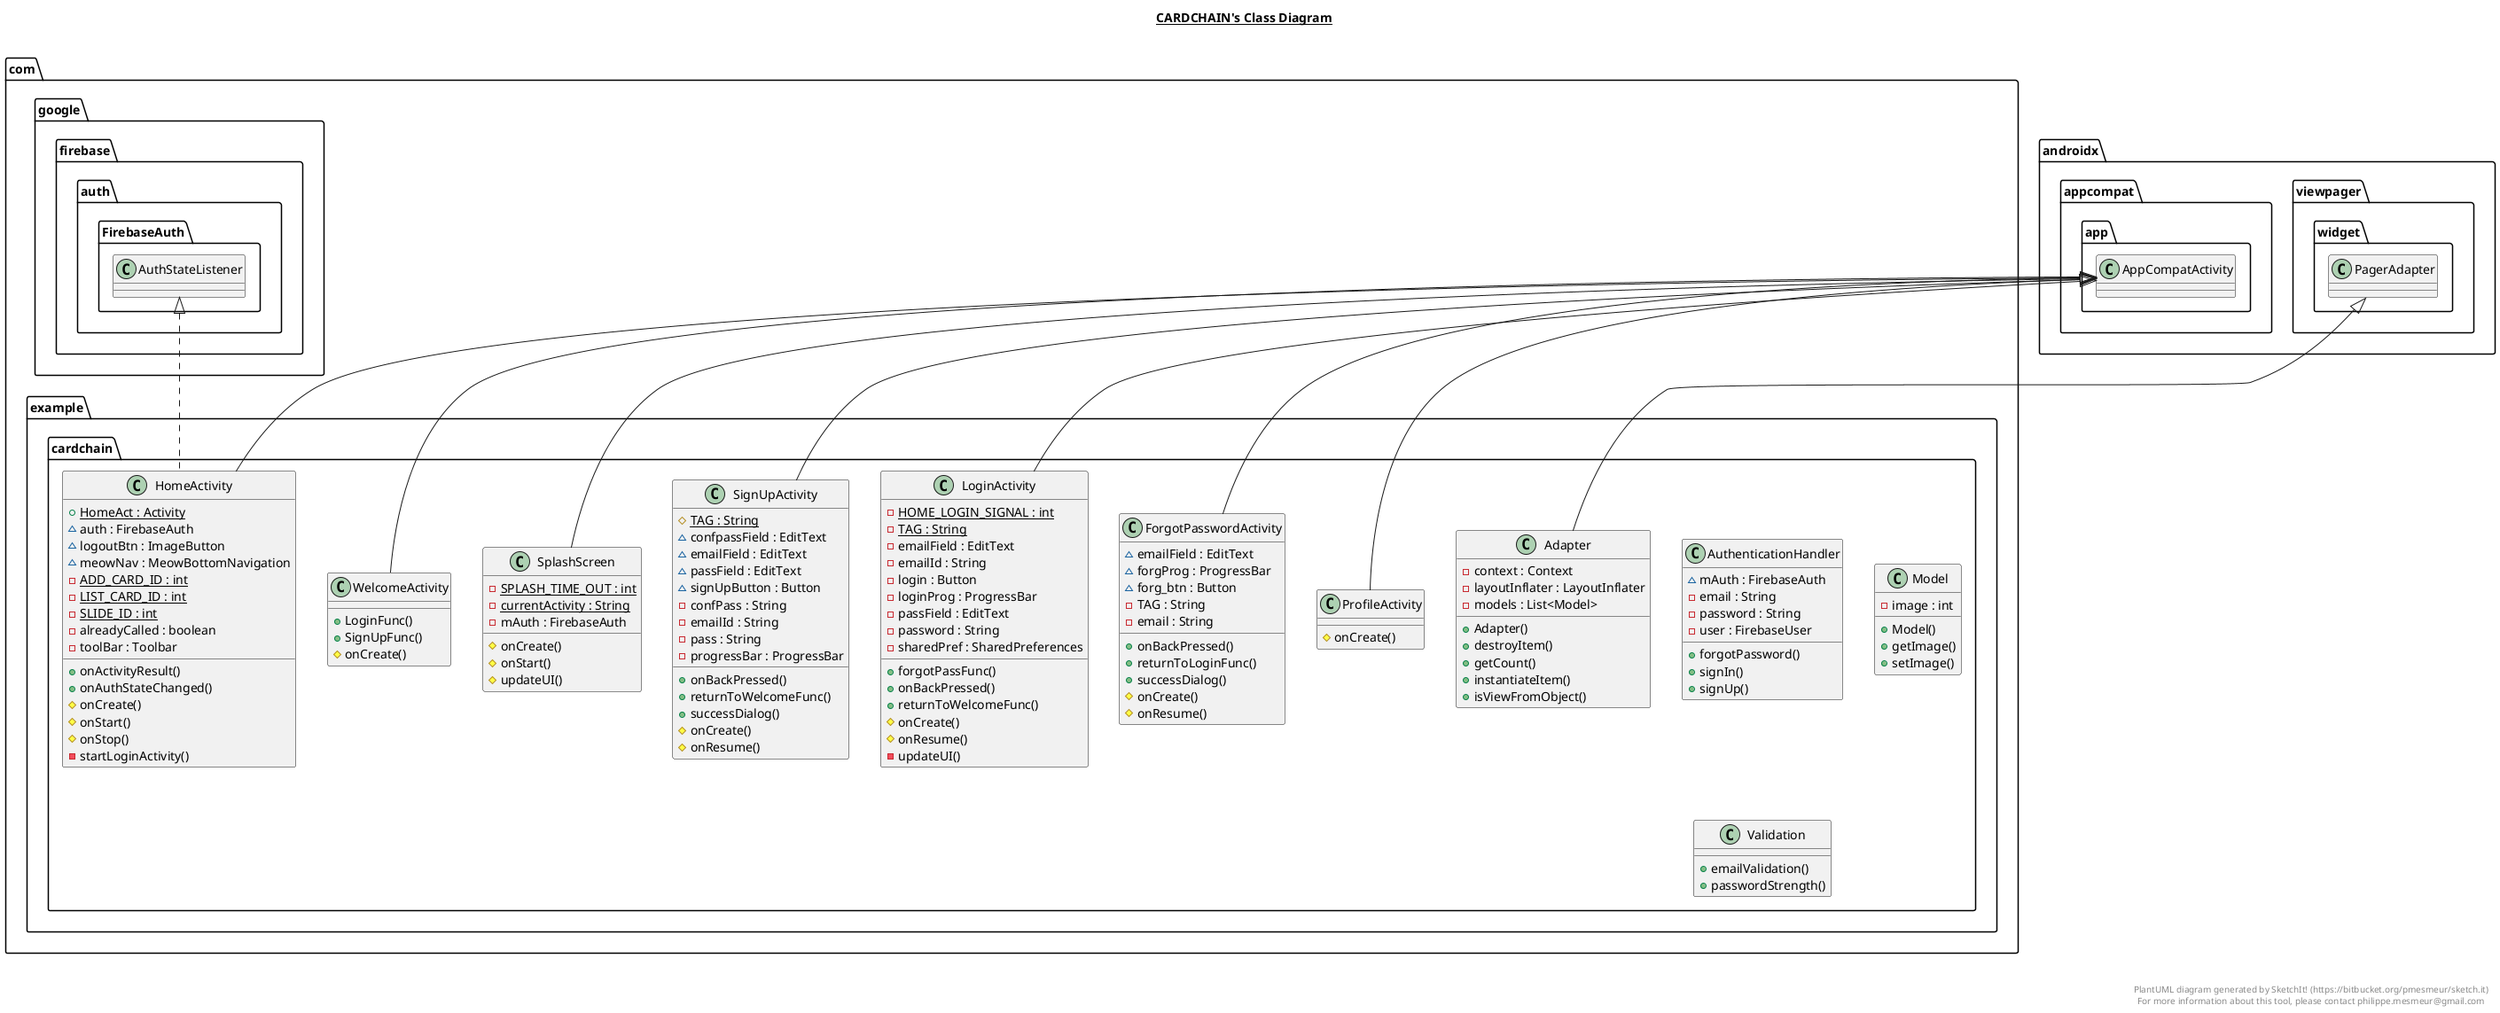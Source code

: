 @startuml

title __CARDCHAIN's Class Diagram__\n

  namespace com.example.cardchain {
    class com.example.cardchain.Adapter {
        - context : Context
        - layoutInflater : LayoutInflater
        - models : List<Model>
        + Adapter()
        + destroyItem()
        + getCount()
        + instantiateItem()
        + isViewFromObject()
    }
  }
  

  namespace com.example.cardchain {
    class com.example.cardchain.AuthenticationHandler {
        ~ mAuth : FirebaseAuth
        - email : String
        - password : String
        - user : FirebaseUser
        + forgotPassword()
        + signIn()
        + signUp()
    }
  }
  

  namespace com.example.cardchain {
    class com.example.cardchain.ForgotPasswordActivity {
        ~ emailField : EditText
        ~ forgProg : ProgressBar
        ~ forg_btn : Button
        - TAG : String
        - email : String
        + onBackPressed()
        + returnToLoginFunc()
        + successDialog()
        # onCreate()
        # onResume()
    }
  }
  

  namespace com.example.cardchain {
    class com.example.cardchain.HomeActivity {
        {static} + HomeAct : Activity
        ~ auth : FirebaseAuth
        ~ logoutBtn : ImageButton
        ~ meowNav : MeowBottomNavigation
        {static} - ADD_CARD_ID : int
        {static} - LIST_CARD_ID : int
        {static} - SLIDE_ID : int
        - alreadyCalled : boolean
        - toolBar : Toolbar
        + onActivityResult()
        + onAuthStateChanged()
        # onCreate()
        # onStart()
        # onStop()
        - startLoginActivity()
    }
  }
  

  namespace com.example.cardchain {
    class com.example.cardchain.LoginActivity {
        {static} - HOME_LOGIN_SIGNAL : int
        {static} - TAG : String
        - emailField : EditText
        - emailId : String
        - login : Button
        - loginProg : ProgressBar
        - passField : EditText
        - password : String
        - sharedPref : SharedPreferences
        + forgotPassFunc()
        + onBackPressed()
        + returnToWelcomeFunc()
        # onCreate()
        # onResume()
        - updateUI()
    }
  }
  

  namespace com.example.cardchain {
    class com.example.cardchain.Model {
        - image : int
        + Model()
        + getImage()
        + setImage()
    }
  }
  

  namespace com.example.cardchain {
    class com.example.cardchain.ProfileActivity {
        # onCreate()
    }
  }
  

  namespace com.example.cardchain {
    class com.example.cardchain.SignUpActivity {
        {static} # TAG : String
        ~ confpassField : EditText
        ~ emailField : EditText
        ~ passField : EditText
        ~ signUpButton : Button
        - confPass : String
        - emailId : String
        - pass : String
        - progressBar : ProgressBar
        + onBackPressed()
        + returnToWelcomeFunc()
        + successDialog()
        # onCreate()
        # onResume()
    }
  }
  

  namespace com.example.cardchain {
    class com.example.cardchain.SplashScreen {
        {static} - SPLASH_TIME_OUT : int
        {static} - currentActivity : String
        - mAuth : FirebaseAuth
        # onCreate()
        # onStart()
        # updateUI()
    }
  }
  

  namespace com.example.cardchain {
    class com.example.cardchain.Validation {
        + emailValidation()
        + passwordStrength()
    }
  }
  

  namespace com.example.cardchain {
    class com.example.cardchain.WelcomeActivity {
        + LoginFunc()
        + SignUpFunc()
        # onCreate()
    }
  }
  

  com.example.cardchain.Adapter -up-|> androidx.viewpager.widget.PagerAdapter
  com.example.cardchain.ForgotPasswordActivity -up-|> androidx.appcompat.app.AppCompatActivity
  com.example.cardchain.HomeActivity .up.|> com.google.firebase.auth.FirebaseAuth.AuthStateListener
  com.example.cardchain.HomeActivity -up-|> androidx.appcompat.app.AppCompatActivity
  com.example.cardchain.LoginActivity -up-|> androidx.appcompat.app.AppCompatActivity
  com.example.cardchain.ProfileActivity -up-|> androidx.appcompat.app.AppCompatActivity
  com.example.cardchain.SignUpActivity -up-|> androidx.appcompat.app.AppCompatActivity
  com.example.cardchain.SplashScreen -up-|> androidx.appcompat.app.AppCompatActivity
  com.example.cardchain.WelcomeActivity -up-|> androidx.appcompat.app.AppCompatActivity


right footer


PlantUML diagram generated by SketchIt! (https://bitbucket.org/pmesmeur/sketch.it)
For more information about this tool, please contact philippe.mesmeur@gmail.com
endfooter

@enduml
